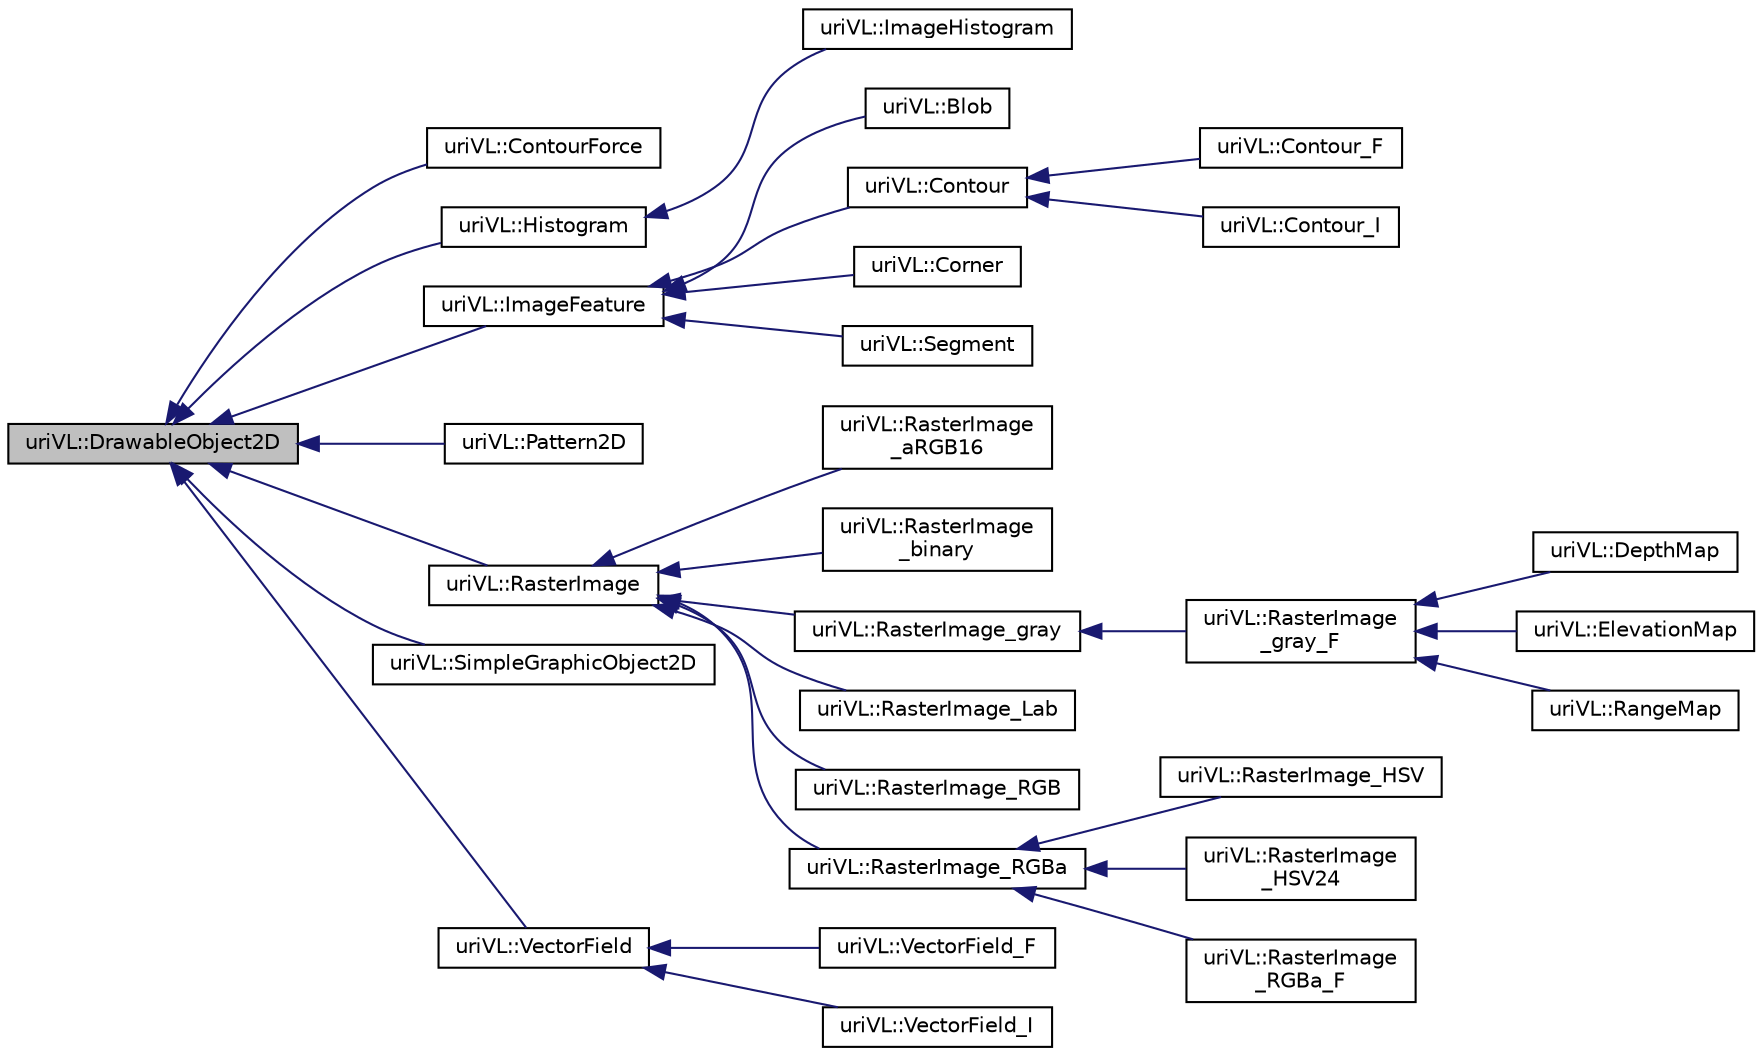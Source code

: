 digraph "uriVL::DrawableObject2D"
{
  edge [fontname="Helvetica",fontsize="10",labelfontname="Helvetica",labelfontsize="10"];
  node [fontname="Helvetica",fontsize="10",shape=record];
  rankdir="LR";
  Node1 [label="uriVL::DrawableObject2D",height=0.2,width=0.4,color="black", fillcolor="grey75", style="filled", fontcolor="black"];
  Node1 -> Node2 [dir="back",color="midnightblue",fontsize="10",style="solid",fontname="Helvetica"];
  Node2 [label="uriVL::ContourForce",height=0.2,width=0.4,color="black", fillcolor="white", style="filled",URL="$classuriVL_1_1ContourForce.html",tooltip="A contour force is a connected set of pixels that share a comon characteristic. "];
  Node1 -> Node3 [dir="back",color="midnightblue",fontsize="10",style="solid",fontname="Helvetica"];
  Node3 [label="uriVL::Histogram",height=0.2,width=0.4,color="black", fillcolor="white", style="filled",URL="$classuriVL_1_1Histogram.html",tooltip="Implements the Histogram class. "];
  Node3 -> Node4 [dir="back",color="midnightblue",fontsize="10",style="solid",fontname="Helvetica"];
  Node4 [label="uriVL::ImageHistogram",height=0.2,width=0.4,color="black", fillcolor="white", style="filled",URL="$classuriVL_1_1ImageHistogram.html",tooltip="Implements the ImageHistogram class. "];
  Node1 -> Node5 [dir="back",color="midnightblue",fontsize="10",style="solid",fontname="Helvetica"];
  Node5 [label="uriVL::ImageFeature",height=0.2,width=0.4,color="black", fillcolor="white", style="filled",URL="$classuriVL_1_1ImageFeature.html",tooltip="Abstract base class of Blob, Segment, Corner... "];
  Node5 -> Node6 [dir="back",color="midnightblue",fontsize="10",style="solid",fontname="Helvetica"];
  Node6 [label="uriVL::Blob",height=0.2,width=0.4,color="black", fillcolor="white", style="filled",URL="$classuriVL_1_1Blob.html",tooltip="XPair is used in fillHoles(), indicating each covered segment upstairs/downstairs for each line of Ho..."];
  Node5 -> Node7 [dir="back",color="midnightblue",fontsize="10",style="solid",fontname="Helvetica"];
  Node7 [label="uriVL::Contour",height=0.2,width=0.4,color="black", fillcolor="white", style="filled",URL="$classuriVL_1_1Contour.html",tooltip="Set of ImagePoint objects which form a closed curve. "];
  Node7 -> Node8 [dir="back",color="midnightblue",fontsize="10",style="solid",fontname="Helvetica"];
  Node8 [label="uriVL::Contour_F",height=0.2,width=0.4,color="black", fillcolor="white", style="filled",URL="$classuriVL_1_1Contour__F.html",tooltip="Set of float ImagePoint objects which compose a closed curve. "];
  Node7 -> Node9 [dir="back",color="midnightblue",fontsize="10",style="solid",fontname="Helvetica"];
  Node9 [label="uriVL::Contour_I",height=0.2,width=0.4,color="black", fillcolor="white", style="filled",URL="$classuriVL_1_1Contour__I.html",tooltip="A Countour_I is a set of ImagePoint objects (intetger coordinates) which compose a closed curve..."];
  Node5 -> Node10 [dir="back",color="midnightblue",fontsize="10",style="solid",fontname="Helvetica"];
  Node10 [label="uriVL::Corner",height=0.2,width=0.4,color="black", fillcolor="white", style="filled",URL="$classuriVL_1_1Corner.html"];
  Node5 -> Node11 [dir="back",color="midnightblue",fontsize="10",style="solid",fontname="Helvetica"];
  Node11 [label="uriVL::Segment",height=0.2,width=0.4,color="black", fillcolor="white", style="filled",URL="$classuriVL_1_1Segment.html"];
  Node1 -> Node12 [dir="back",color="midnightblue",fontsize="10",style="solid",fontname="Helvetica"];
  Node12 [label="uriVL::Pattern2D",height=0.2,width=0.4,color="black", fillcolor="white", style="filled",URL="$classuriVL_1_1Pattern2D.html",tooltip="A Pattern2D is defined as a connected set of pixels. "];
  Node1 -> Node13 [dir="back",color="midnightblue",fontsize="10",style="solid",fontname="Helvetica"];
  Node13 [label="uriVL::RasterImage",height=0.2,width=0.4,color="black", fillcolor="white", style="filled",URL="$classuriVL_1_1RasterImage.html",tooltip="Virtual base image class. "];
  Node13 -> Node14 [dir="back",color="midnightblue",fontsize="10",style="solid",fontname="Helvetica"];
  Node14 [label="uriVL::RasterImage\l_aRGB16",height=0.2,width=0.4,color="black", fillcolor="white", style="filled",URL="$classuriVL_1_1RasterImage__aRGB16.html",tooltip="Base 16-bit argb color image class. "];
  Node13 -> Node15 [dir="back",color="midnightblue",fontsize="10",style="solid",fontname="Helvetica"];
  Node15 [label="uriVL::RasterImage\l_binary",height=0.2,width=0.4,color="black", fillcolor="white", style="filled",URL="$classuriVL_1_1RasterImage__binary.html",tooltip="Base binary image class. "];
  Node13 -> Node16 [dir="back",color="midnightblue",fontsize="10",style="solid",fontname="Helvetica"];
  Node16 [label="uriVL::RasterImage_gray",height=0.2,width=0.4,color="black", fillcolor="white", style="filled",URL="$classuriVL_1_1RasterImage__gray.html",tooltip="Base gray-level image class. "];
  Node16 -> Node17 [dir="back",color="midnightblue",fontsize="10",style="solid",fontname="Helvetica"];
  Node17 [label="uriVL::RasterImage\l_gray_F",height=0.2,width=0.4,color="black", fillcolor="white", style="filled",URL="$classuriVL_1_1RasterImage__gray__F.html",tooltip="Floating point gray-level image class. "];
  Node17 -> Node18 [dir="back",color="midnightblue",fontsize="10",style="solid",fontname="Helvetica"];
  Node18 [label="uriVL::DepthMap",height=0.2,width=0.4,color="black", fillcolor="white", style="filled",URL="$classuriVL_1_1DepthMap.html",tooltip="depth map class A depth map is a form of raster image that instead of storing an image itensity at ea..."];
  Node17 -> Node19 [dir="back",color="midnightblue",fontsize="10",style="solid",fontname="Helvetica"];
  Node19 [label="uriVL::ElevationMap",height=0.2,width=0.4,color="black", fillcolor="white", style="filled",URL="$classuriVL_1_1ElevationMap.html",tooltip="ElevationMap class An elevation map stores information relative to a surface of the form Z(X..."];
  Node17 -> Node20 [dir="back",color="midnightblue",fontsize="10",style="solid",fontname="Helvetica"];
  Node20 [label="uriVL::RangeMap",height=0.2,width=0.4,color="black", fillcolor="white", style="filled",URL="$classuriVL_1_1RangeMap.html",tooltip="RangeMap class A range map stores information relative to a surface of the form Z(X, Y), where X, Y, Z, are the coordinates of 3D points. "];
  Node13 -> Node21 [dir="back",color="midnightblue",fontsize="10",style="solid",fontname="Helvetica"];
  Node21 [label="uriVL::RasterImage_Lab",height=0.2,width=0.4,color="black", fillcolor="white", style="filled",URL="$classuriVL_1_1RasterImage__Lab.html"];
  Node13 -> Node22 [dir="back",color="midnightblue",fontsize="10",style="solid",fontname="Helvetica"];
  Node22 [label="uriVL::RasterImage_RGB",height=0.2,width=0.4,color="black", fillcolor="white", style="filled",URL="$classuriVL_1_1RasterImage__RGB.html",tooltip="Base rgb color image class. "];
  Node13 -> Node23 [dir="back",color="midnightblue",fontsize="10",style="solid",fontname="Helvetica"];
  Node23 [label="uriVL::RasterImage_RGBa",height=0.2,width=0.4,color="black", fillcolor="white", style="filled",URL="$classuriVL_1_1RasterImage__RGBa.html",tooltip="Base 32-bit rgba color image class. "];
  Node23 -> Node24 [dir="back",color="midnightblue",fontsize="10",style="solid",fontname="Helvetica"];
  Node24 [label="uriVL::RasterImage_HSV",height=0.2,width=0.4,color="black", fillcolor="white", style="filled",URL="$classuriVL_1_1RasterImage__HSV.html",tooltip="A RasterImage_HSV is a RasterImage_RGBa that also stores the hue, saturation, and value for each pixe..."];
  Node23 -> Node25 [dir="back",color="midnightblue",fontsize="10",style="solid",fontname="Helvetica"];
  Node25 [label="uriVL::RasterImage\l_HSV24",height=0.2,width=0.4,color="black", fillcolor="white", style="filled",URL="$classuriVL_1_1RasterImage__HSV24.html",tooltip="A RasterImage_HSV24 is a RasterImage_RGBa that also stores the hue, saturation, and value for each pi..."];
  Node23 -> Node26 [dir="back",color="midnightblue",fontsize="10",style="solid",fontname="Helvetica"];
  Node26 [label="uriVL::RasterImage\l_RGBa_F",height=0.2,width=0.4,color="black", fillcolor="white", style="filled",URL="$classuriVL_1_1RasterImage__RGBa__F.html",tooltip="RasterImage_RGBa_F class. "];
  Node1 -> Node27 [dir="back",color="midnightblue",fontsize="10",style="solid",fontname="Helvetica"];
  Node27 [label="uriVL::SimpleGraphicObject2D",height=0.2,width=0.4,color="black", fillcolor="white", style="filled",URL="$classuriVL_1_1SimpleGraphicObject2D.html",tooltip="A SimpleGraphicObject2D is essentially a DrawableObject2D madeup of a single 2D shape. "];
  Node1 -> Node28 [dir="back",color="midnightblue",fontsize="10",style="solid",fontname="Helvetica"];
  Node28 [label="uriVL::VectorField",height=0.2,width=0.4,color="black", fillcolor="white", style="filled",URL="$classuriVL_1_1VectorField.html",tooltip="VectorField class. "];
  Node28 -> Node29 [dir="back",color="midnightblue",fontsize="10",style="solid",fontname="Helvetica"];
  Node29 [label="uriVL::VectorField_F",height=0.2,width=0.4,color="black", fillcolor="white", style="filled",URL="$classuriVL_1_1VectorField__F.html",tooltip="VectorField_F class. "];
  Node28 -> Node30 [dir="back",color="midnightblue",fontsize="10",style="solid",fontname="Helvetica"];
  Node30 [label="uriVL::VectorField_I",height=0.2,width=0.4,color="black", fillcolor="white", style="filled",URL="$classuriVL_1_1VectorField__I.html",tooltip="VectorField_I class. "];
}
